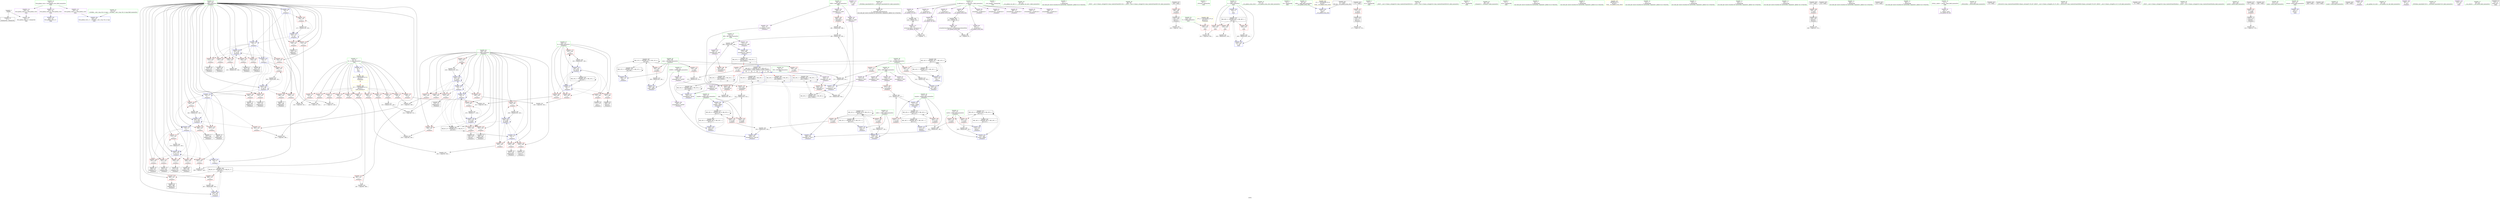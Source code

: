 digraph "SVFG" {
	label="SVFG";

	Node0x55b88878f130 [shape=record,color=grey,label="{NodeID: 0\nNullPtr}"];
	Node0x55b88878f130 -> Node0x55b8887b9710[style=solid];
	Node0x55b88878f130 -> Node0x55b8887bc3e0[style=solid];
	Node0x55b8887e0580 [shape=record,color=black,label="{NodeID: 360\nMR_6V_18 = PHI(MR_6V_19, MR_6V_17, )\npts\{103 \}\n}"];
	Node0x55b8887e0580 -> Node0x55b8887bf7c0[style=dashed];
	Node0x55b8887e0580 -> Node0x55b8887bf890[style=dashed];
	Node0x55b8887e0580 -> Node0x55b8887bf960[style=dashed];
	Node0x55b8887e0580 -> Node0x55b8887c61a0[style=dashed];
	Node0x55b8887bbb30 [shape=record,color=red,label="{NodeID: 194\n360\<--359\n\<--arrayidx112\n_Z5main2v\n}"];
	Node0x55b8887bbb30 -> Node0x55b8887ca760[style=solid];
	Node0x55b8887b85a0 [shape=record,color=purple,label="{NodeID: 111\n435\<--31\n\<--.str.4\nmain\n}"];
	Node0x55b8887a2510 [shape=record,color=green,label="{NodeID: 28\n47\<--53\n_ZNSt8ios_base4InitD1Ev\<--_ZNSt8ios_base4InitD1Ev_field_insensitive\n}"];
	Node0x55b8887a2510 -> Node0x55b8887b98e0[style=solid];
	Node0x55b8887ca8e0 [shape=record,color=grey,label="{NodeID: 305\n211 = Binary(209, 210, )\n}"];
	Node0x55b8887ca8e0 -> Node0x55b8887bcdd0[style=solid];
	Node0x55b8887bd2b0 [shape=record,color=blue,label="{NodeID: 222\n114\<--155\ncnt50\<--\n_Z5main2v\n}"];
	Node0x55b8887bd2b0 -> Node0x55b8887e4740[style=dashed];
	Node0x55b8887bed30 [shape=record,color=red,label="{NodeID: 139\n268\<--102\n\<--i\n_Z5main2v\n}"];
	Node0x55b8887bed30 -> Node0x55b8887ba540[style=solid];
	Node0x55b8887b98e0 [shape=record,color=black,label="{NodeID: 56\n46\<--47\n\<--_ZNSt8ios_base4InitD1Ev\nCan only get source location for instruction, argument, global var or function.}"];
	Node0x55b8887cd2e0 [shape=record,color=grey,label="{NodeID: 333\n250 = cmp(248, 249, )\n}"];
	Node0x55b8887c03f0 [shape=record,color=red,label="{NodeID: 167\n329\<--104\n\<--j\n_Z5main2v\n}"];
	Node0x55b8887c03f0 -> Node0x55b8887c96e0[style=solid];
	Node0x55b8887bafd0 [shape=record,color=purple,label="{NodeID: 84\n63\<--11\n\<--_Z1sB5cxx11\n__cxx_global_var_init.1\n}"];
	Node0x55b8887bafd0 -> Node0x55b888408680[style=solid];
	Node0x55b88879f6d0 [shape=record,color=green,label="{NodeID: 1\n7\<--1\n__dso_handle\<--dummyObj\nGlob }"];
	Node0x55b8887bbc00 [shape=record,color=red,label="{NodeID: 195\n367\<--366\n\<--arrayidx116\n_Z5main2v\n}"];
	Node0x55b8887bbc00 -> Node0x55b8887c99e0[style=solid];
	Node0x55b8887b8670 [shape=record,color=purple,label="{NodeID: 112\n452\<--33\nllvm.global_ctors_0\<--llvm.global_ctors\nGlob }"];
	Node0x55b8887b8670 -> Node0x55b8887bc1e0[style=solid];
	Node0x55b8887a2610 [shape=record,color=green,label="{NodeID: 29\n60\<--61\n__cxx_global_var_init.1\<--__cxx_global_var_init.1_field_insensitive\n}"];
	Node0x55b8887c2bb0 [shape=record,color=yellow,style=double,label="{NodeID: 389\n4V_1 = ENCHI(MR_4V_0)\npts\{10 \}\nFun[_Z5main2v]}"];
	Node0x55b8887c2bb0 -> Node0x55b8887bdb50[style=dashed];
	Node0x55b8887c2bb0 -> Node0x55b8887bdc20[style=dashed];
	Node0x55b8887c2bb0 -> Node0x55b8887bdcf0[style=dashed];
	Node0x55b8887c2bb0 -> Node0x55b8887bddc0[style=dashed];
	Node0x55b8887c2bb0 -> Node0x55b8887bde90[style=dashed];
	Node0x55b8887c2bb0 -> Node0x55b8887bdf60[style=dashed];
	Node0x55b8887c2bb0 -> Node0x55b8887be030[style=dashed];
	Node0x55b8887c2bb0 -> Node0x55b8887be100[style=dashed];
	Node0x55b8887c2bb0 -> Node0x55b8887be1d0[style=dashed];
	Node0x55b8887c2bb0 -> Node0x55b8887be2a0[style=dashed];
	Node0x55b8887c2bb0 -> Node0x55b8887be370[style=dashed];
	Node0x55b8887caa60 [shape=record,color=grey,label="{NodeID: 306\n235 = Binary(234, 138, )\n}"];
	Node0x55b8887caa60 -> Node0x55b8887bd040[style=solid];
	Node0x55b8887bd380 [shape=record,color=blue,label="{NodeID: 223\n104\<--9\nj\<--\n_Z5main2v\n}"];
	Node0x55b8887bd380 -> Node0x55b8887bfe40[style=dashed];
	Node0x55b8887bd380 -> Node0x55b8887bff10[style=dashed];
	Node0x55b8887bd380 -> Node0x55b8887bffe0[style=dashed];
	Node0x55b8887bd380 -> Node0x55b8887c00b0[style=dashed];
	Node0x55b8887bd380 -> Node0x55b8887bd380[style=dashed];
	Node0x55b8887bd380 -> Node0x55b8887bd5f0[style=dashed];
	Node0x55b8887bd380 -> Node0x55b8887e0f80[style=dashed];
	Node0x55b8887bee00 [shape=record,color=red,label="{NodeID: 140\n284\<--102\n\<--i\n_Z5main2v\n}"];
	Node0x55b8887bee00 -> Node0x55b8887ba610[style=solid];
	Node0x55b8887b99e0 [shape=record,color=black,label="{NodeID: 57\n130\<--129\nidxprom\<--\n_Z5main2v\n}"];
	Node0x55b8887cd460 [shape=record,color=grey,label="{NodeID: 334\n387 = cmp(385, 386, )\n}"];
	Node0x55b8887c04c0 [shape=record,color=red,label="{NodeID: 168\n159\<--106\n\<--k\n_Z5main2v\n}"];
	Node0x55b8887c04c0 -> Node0x55b8887cbf60[style=solid];
	Node0x55b8887bb0a0 [shape=record,color=purple,label="{NodeID: 85\n70\<--11\n\<--_Z1sB5cxx11\n__cxx_global_var_init.1\n}"];
	Node0x55b8887a12b0 [shape=record,color=green,label="{NodeID: 2\n9\<--1\n\<--dummyObj\nCan only get source location for instruction, argument, global var or function.}"];
	Node0x55b8887e0f80 [shape=record,color=black,label="{NodeID: 362\nMR_8V_10 = PHI(MR_8V_12, MR_8V_6, )\npts\{105 \}\n}"];
	Node0x55b8887e0f80 -> Node0x55b8887c5980[style=dashed];
	Node0x55b8887bbcd0 [shape=record,color=red,label="{NodeID: 196\n392\<--391\n\<--arrayidx129\n_Z5main2v\n}"];
	Node0x55b8887b8740 [shape=record,color=purple,label="{NodeID: 113\n453\<--33\nllvm.global_ctors_1\<--llvm.global_ctors\nGlob }"];
	Node0x55b8887b8740 -> Node0x55b8887bc2e0[style=solid];
	Node0x55b8887b7210 [shape=record,color=green,label="{NodeID: 30\n68\<--69\n_ZNSt7__cxx1112basic_stringIcSt11char_traitsIcESaIcEEC1Ev\<--_ZNSt7__cxx1112basic_stringIcSt11char_traitsIcESaIcEEC1Ev_field_insensitive\n}"];
	Node0x55b8887cabe0 [shape=record,color=grey,label="{NodeID: 307\n278 = Binary(277, 138, )\n}"];
	Node0x55b8887cabe0 -> Node0x55b8887bd5f0[style=solid];
	Node0x55b8887bd450 [shape=record,color=blue,label="{NodeID: 224\n114\<--263\ncnt50\<--add61\n_Z5main2v\n}"];
	Node0x55b8887bd450 -> Node0x55b8887e4740[style=dashed];
	Node0x55b8887beed0 [shape=record,color=red,label="{NodeID: 141\n289\<--102\n\<--i\n_Z5main2v\n}"];
	Node0x55b8887beed0 -> Node0x55b8887c9ce0[style=solid];
	Node0x55b8887b9ab0 [shape=record,color=black,label="{NodeID: 58\n168\<--167\nidxprom12\<--\n_Z5main2v\n}"];
	Node0x55b8887cd5e0 [shape=record,color=grey,label="{NodeID: 335\n192 = cmp(191, 193, )\n}"];
	Node0x55b8887c0590 [shape=record,color=red,label="{NodeID: 169\n163\<--106\n\<--k\n_Z5main2v\n}"];
	Node0x55b8887c0590 -> Node0x55b8887cc260[style=solid];
	Node0x55b8887bb170 [shape=record,color=purple,label="{NodeID: 86\n71\<--11\n\<--_Z1sB5cxx11\n__cxx_global_var_init.1\n}"];
	Node0x55b8887bb170 -> Node0x55b8887ccce0[style=solid];
	Node0x55b8887a1340 [shape=record,color=green,label="{NodeID: 3\n24\<--1\n_ZSt3cin\<--dummyObj\nGlob }"];
	Node0x55b8887e1480 [shape=record,color=black,label="{NodeID: 363\nMR_20V_2 = PHI(MR_20V_4, MR_20V_1, )\npts\{117 \}\n}"];
	Node0x55b8887e1480 -> Node0x55b8887c5860[style=dashed];
	Node0x55b8887bbda0 [shape=record,color=red,label="{NodeID: 197\n430\<--418\n\<--T\nmain\n}"];
	Node0x55b8887bbda0 -> Node0x55b8887ccfe0[style=solid];
	Node0x55b8887b8840 [shape=record,color=purple,label="{NodeID: 114\n454\<--33\nllvm.global_ctors_2\<--llvm.global_ctors\nGlob }"];
	Node0x55b8887b8840 -> Node0x55b8887bc3e0[style=solid];
	Node0x55b8887b72a0 [shape=record,color=green,label="{NodeID: 31\n75\<--76\n__cxx_global_array_dtor\<--__cxx_global_array_dtor_field_insensitive\n}"];
	Node0x55b8887cad60 [shape=record,color=grey,label="{NodeID: 308\n355 = Binary(356, 354, )\n}"];
	Node0x55b8887cad60 -> Node0x55b8887ca460[style=solid];
	Node0x55b8887bd520 [shape=record,color=blue,label="{NodeID: 225\n112\<--273\nsum49\<--add66\n_Z5main2v\n}"];
	Node0x55b8887bd520 -> Node0x55b8887e4240[style=dashed];
	Node0x55b8887befa0 [shape=record,color=red,label="{NodeID: 142\n295\<--102\n\<--i\n_Z5main2v\n}"];
	Node0x55b8887befa0 -> Node0x55b8887cc560[style=solid];
	Node0x55b8887b9b80 [shape=record,color=black,label="{NodeID: 59\n171\<--170\nconv\<--\n_Z5main2v\n}"];
	Node0x55b8887cd760 [shape=record,color=grey,label="{NodeID: 336\n145 = cmp(143, 144, )\n}"];
	Node0x55b8887c0660 [shape=record,color=red,label="{NodeID: 170\n170\<--106\n\<--k\n_Z5main2v\n}"];
	Node0x55b8887c0660 -> Node0x55b8887b9b80[style=solid];
	Node0x55b8887bb240 [shape=record,color=purple,label="{NodeID: 87\n85\<--11\n\<--_Z1sB5cxx11\n__cxx_global_array_dtor\n}"];
	Node0x55b8887a0630 [shape=record,color=green,label="{NodeID: 4\n25\<--1\n.str\<--dummyObj\nGlob }"];
	Node0x55b8887e1980 [shape=record,color=black,label="{NodeID: 364\nMR_22V_2 = PHI(MR_22V_4, MR_22V_1, )\npts\{119 \}\n}"];
	Node0x55b8887e1980 -> Node0x55b8887c58f0[style=dashed];
	Node0x55b8887bbe70 [shape=record,color=red,label="{NodeID: 198\n429\<--420\n\<--t\nmain\n}"];
	Node0x55b8887bbe70 -> Node0x55b8887ccfe0[style=solid];
	Node0x55b8887bd9b0 [shape=record,color=purple,label="{NodeID: 115\n66\<--65\narrayctor.next\<--arrayctor.cur\n__cxx_global_var_init.1\n}"];
	Node0x55b8887bd9b0 -> Node0x55b888408680[style=solid];
	Node0x55b8887bd9b0 -> Node0x55b8887ccce0[style=solid];
	Node0x55b8887b7360 [shape=record,color=green,label="{NodeID: 32\n82\<--83\n.addr\<--.addr_field_insensitive\n__cxx_global_array_dtor\n}"];
	Node0x55b8887b7360 -> Node0x55b8887bc4e0[style=solid];
	Node0x55b8887caee0 [shape=record,color=grey,label="{NodeID: 309\n283 = Binary(281, 282, )\n}"];
	Node0x55b8887caee0 -> Node0x55b8887bd6c0[style=solid];
	Node0x55b8887bd5f0 [shape=record,color=blue,label="{NodeID: 226\n104\<--278\nj\<--inc69\n_Z5main2v\n}"];
	Node0x55b8887bd5f0 -> Node0x55b8887bfe40[style=dashed];
	Node0x55b8887bd5f0 -> Node0x55b8887bff10[style=dashed];
	Node0x55b8887bd5f0 -> Node0x55b8887bffe0[style=dashed];
	Node0x55b8887bd5f0 -> Node0x55b8887c00b0[style=dashed];
	Node0x55b8887bd5f0 -> Node0x55b8887bd380[style=dashed];
	Node0x55b8887bd5f0 -> Node0x55b8887bd5f0[style=dashed];
	Node0x55b8887bd5f0 -> Node0x55b8887e0f80[style=dashed];
	Node0x55b8887bf070 [shape=record,color=red,label="{NodeID: 143\n307\<--102\n\<--i\n_Z5main2v\n}"];
	Node0x55b8887bf070 -> Node0x55b8887ba6e0[style=solid];
	Node0x55b8887b9c50 [shape=record,color=black,label="{NodeID: 60\n176\<--175\nconv15\<--\n_Z5main2v\n}"];
	Node0x55b8887b9c50 -> Node0x55b8887cbc60[style=solid];
	Node0x55b8887c0730 [shape=record,color=red,label="{NodeID: 171\n187\<--106\n\<--k\n_Z5main2v\n}"];
	Node0x55b8887c0730 -> Node0x55b8887b9df0[style=solid];
	Node0x55b8887bb310 [shape=record,color=purple,label="{NodeID: 88\n86\<--11\n\<--_Z1sB5cxx11\n__cxx_global_array_dtor\n}"];
	Node0x55b8887bb310 -> Node0x55b8887c8cc0[style=solid];
	Node0x55b8887a06c0 [shape=record,color=green,label="{NodeID: 5\n27\<--1\n.str.2\<--dummyObj\nGlob }"];
	Node0x55b8887e1e80 [shape=record,color=black,label="{NodeID: 365\nMR_30V_2 = PHI(MR_30V_3, MR_30V_1, )\npts\{210000 \}\n|{|<s2>16}}"];
	Node0x55b8887e1e80 -> Node0x55b8887bbc00[style=dashed];
	Node0x55b8887e1e80 -> Node0x55b8887c5cc0[style=dashed];
	Node0x55b8887e1e80:s2 -> Node0x55b8887e3280[style=dashed,color=blue];
	Node0x55b8887bbf40 [shape=record,color=red,label="{NodeID: 199\n433\<--420\n\<--t\nmain\n}"];
	Node0x55b8887bbf40 -> Node0x55b8887ca2e0[style=solid];
	Node0x55b8887bda80 [shape=record,color=purple,label="{NodeID: 116\n89\<--88\narraydestroy.element\<--arraydestroy.elementPast\n__cxx_global_array_dtor\n}"];
	Node0x55b8887bda80 -> Node0x55b8887c8cc0[style=solid];
	Node0x55b8887bda80 -> Node0x55b8887cce60[style=solid];
	Node0x55b8887b7430 [shape=record,color=green,label="{NodeID: 33\n91\<--92\n_ZNSt7__cxx1112basic_stringIcSt11char_traitsIcESaIcEED1Ev\<--_ZNSt7__cxx1112basic_stringIcSt11char_traitsIcESaIcEED1Ev_field_insensitive\n}"];
	Node0x55b8887cb060 [shape=record,color=grey,label="{NodeID: 310\n325 = Binary(324, 323, )\n}"];
	Node0x55b8887cb060 -> Node0x55b8887c5b20[style=solid];
	Node0x55b8887bd6c0 [shape=record,color=blue,label="{NodeID: 227\n286\<--283\narrayidx73\<--div71\n_Z5main2v\n}"];
	Node0x55b8887bd6c0 -> Node0x55b8887e7940[style=dashed];
	Node0x55b8887bf140 [shape=record,color=red,label="{NodeID: 144\n336\<--102\n\<--i\n_Z5main2v\n}"];
	Node0x55b8887bf140 -> Node0x55b8887baa20[style=solid];
	Node0x55b8887b9d20 [shape=record,color=black,label="{NodeID: 61\n185\<--184\nidxprom18\<--\n_Z5main2v\n}"];
	Node0x55b8887c0800 [shape=record,color=red,label="{NodeID: 172\n201\<--106\n\<--k\n_Z5main2v\n}"];
	Node0x55b8887c0800 -> Node0x55b8887ca160[style=solid];
	Node0x55b8887bb3e0 [shape=record,color=purple,label="{NodeID: 89\n93\<--11\n\<--_Z1sB5cxx11\n__cxx_global_array_dtor\n}"];
	Node0x55b8887bb3e0 -> Node0x55b8887cce60[style=solid];
	Node0x55b8887a0750 [shape=record,color=green,label="{NodeID: 6\n29\<--1\n.str.3\<--dummyObj\nGlob }"];
	Node0x55b8887bc010 [shape=record,color=red,label="{NodeID: 200\n439\<--420\n\<--t\nmain\n}"];
	Node0x55b8887bc010 -> Node0x55b8887ca5e0[style=solid];
	Node0x55b8887bdb50 [shape=record,color=red,label="{NodeID: 117\n126\<--8\n\<--N\n_Z5main2v\n}"];
	Node0x55b8887bdb50 -> Node0x55b8887cd160[style=solid];
	Node0x55b8887b7530 [shape=record,color=green,label="{NodeID: 34\n99\<--100\n_Z5main2v\<--_Z5main2v_field_insensitive\n}"];
	Node0x55b8887cb1e0 [shape=record,color=grey,label="{NodeID: 311\n222 = Binary(220, 221, )\n}"];
	Node0x55b8887cb1e0 -> Node0x55b8887bcea0[style=solid];
	Node0x55b8887bd790 [shape=record,color=blue,label="{NodeID: 228\n102\<--290\ni\<--inc75\n_Z5main2v\n}"];
	Node0x55b8887bd790 -> Node0x55b8887beb90[style=dashed];
	Node0x55b8887bd790 -> Node0x55b8887bec60[style=dashed];
	Node0x55b8887bd790 -> Node0x55b8887bed30[style=dashed];
	Node0x55b8887bd790 -> Node0x55b8887bee00[style=dashed];
	Node0x55b8887bd790 -> Node0x55b8887beed0[style=dashed];
	Node0x55b8887bd790 -> Node0x55b8887bd790[style=dashed];
	Node0x55b8887bd790 -> Node0x55b8887bd860[style=dashed];
	Node0x55b8887bf210 [shape=record,color=red,label="{NodeID: 145\n341\<--102\n\<--i\n_Z5main2v\n}"];
	Node0x55b8887bf210 -> Node0x55b8887c9e60[style=solid];
	Node0x55b8887b9df0 [shape=record,color=black,label="{NodeID: 62\n188\<--187\nconv20\<--\n_Z5main2v\n}"];
	Node0x55b8887c08d0 [shape=record,color=red,label="{NodeID: 173\n195\<--108\n\<--sum\n_Z5main2v\n}"];
	Node0x55b8887c08d0 -> Node0x55b8887cb7e0[style=solid];
	Node0x55b8887bb4b0 [shape=record,color=purple,label="{NodeID: 90\n131\<--11\narrayidx\<--_Z1sB5cxx11\n_Z5main2v\n}"];
	Node0x55b88879f760 [shape=record,color=green,label="{NodeID: 7\n31\<--1\n.str.4\<--dummyObj\nGlob }"];
	Node0x55b8887e2880 [shape=record,color=black,label="{NodeID: 367\nMR_12V_5 = PHI(MR_12V_8, MR_12V_4, )\npts\{109 \}\n}"];
	Node0x55b8887e2880 -> Node0x55b8887c08d0[style=dashed];
	Node0x55b8887e2880 -> Node0x55b8887c09a0[style=dashed];
	Node0x55b8887e2880 -> Node0x55b8887c0a70[style=dashed];
	Node0x55b8887e2880 -> Node0x55b8887bc8f0[style=dashed];
	Node0x55b8887e2880 -> Node0x55b8887bcc30[style=dashed];
	Node0x55b8887e2880 -> Node0x55b8887df180[style=dashed];
	Node0x55b8887e2880 -> Node0x55b8887e2880[style=dashed];
	Node0x55b8887bc0e0 [shape=record,color=blue,label="{NodeID: 201\n8\<--9\nN\<--\nGlob }"];
	Node0x55b8887bc0e0 -> Node0x55b8887c1c50[style=dashed];
	Node0x55b8887bdc20 [shape=record,color=red,label="{NodeID: 118\n144\<--8\n\<--N\n_Z5main2v\n}"];
	Node0x55b8887bdc20 -> Node0x55b8887cd760[style=solid];
	Node0x55b8887b7630 [shape=record,color=green,label="{NodeID: 35\n102\<--103\ni\<--i_field_insensitive\n_Z5main2v\n}"];
	Node0x55b8887b7630 -> Node0x55b8887be440[style=solid];
	Node0x55b8887b7630 -> Node0x55b8887be510[style=solid];
	Node0x55b8887b7630 -> Node0x55b8887be5e0[style=solid];
	Node0x55b8887b7630 -> Node0x55b8887be6b0[style=solid];
	Node0x55b8887b7630 -> Node0x55b8887be780[style=solid];
	Node0x55b8887b7630 -> Node0x55b8887be850[style=solid];
	Node0x55b8887b7630 -> Node0x55b8887be920[style=solid];
	Node0x55b8887b7630 -> Node0x55b8887be9f0[style=solid];
	Node0x55b8887b7630 -> Node0x55b8887beac0[style=solid];
	Node0x55b8887b7630 -> Node0x55b8887beb90[style=solid];
	Node0x55b8887b7630 -> Node0x55b8887bec60[style=solid];
	Node0x55b8887b7630 -> Node0x55b8887bed30[style=solid];
	Node0x55b8887b7630 -> Node0x55b8887bee00[style=solid];
	Node0x55b8887b7630 -> Node0x55b8887beed0[style=solid];
	Node0x55b8887b7630 -> Node0x55b8887befa0[style=solid];
	Node0x55b8887b7630 -> Node0x55b8887bf070[style=solid];
	Node0x55b8887b7630 -> Node0x55b8887bf140[style=solid];
	Node0x55b8887b7630 -> Node0x55b8887bf210[style=solid];
	Node0x55b8887b7630 -> Node0x55b8887bf2e0[style=solid];
	Node0x55b8887b7630 -> Node0x55b8887bf3b0[style=solid];
	Node0x55b8887b7630 -> Node0x55b8887bf480[style=solid];
	Node0x55b8887b7630 -> Node0x55b8887bf550[style=solid];
	Node0x55b8887b7630 -> Node0x55b8887bf620[style=solid];
	Node0x55b8887b7630 -> Node0x55b8887bf6f0[style=solid];
	Node0x55b8887b7630 -> Node0x55b8887bf7c0[style=solid];
	Node0x55b8887b7630 -> Node0x55b8887bf890[style=solid];
	Node0x55b8887b7630 -> Node0x55b8887bf960[style=solid];
	Node0x55b8887b7630 -> Node0x55b8887bc5b0[style=solid];
	Node0x55b8887b7630 -> Node0x55b8887bc680[style=solid];
	Node0x55b8887b7630 -> Node0x55b8887bc750[style=solid];
	Node0x55b8887b7630 -> Node0x55b8887bd040[style=solid];
	Node0x55b8887b7630 -> Node0x55b8887bd110[style=solid];
	Node0x55b8887b7630 -> Node0x55b8887bd790[style=solid];
	Node0x55b8887b7630 -> Node0x55b8887bd860[style=solid];
	Node0x55b8887b7630 -> Node0x55b8887c5d90[style=solid];
	Node0x55b8887b7630 -> Node0x55b8887c5e60[style=solid];
	Node0x55b8887b7630 -> Node0x55b8887c6000[style=solid];
	Node0x55b8887b7630 -> Node0x55b8887c60d0[style=solid];
	Node0x55b8887b7630 -> Node0x55b8887c61a0[style=solid];
	Node0x55b8887cb360 [shape=record,color=grey,label="{NodeID: 312\n318 = Binary(317, 182, )\n}"];
	Node0x55b8887cb360 -> Node0x55b8887c5a50[style=solid];
	Node0x55b8887bd860 [shape=record,color=blue,label="{NodeID: 229\n102\<--9\ni\<--\n_Z5main2v\n}"];
	Node0x55b8887bd860 -> Node0x55b8887befa0[style=dashed];
	Node0x55b8887bd860 -> Node0x55b8887bf070[style=dashed];
	Node0x55b8887bd860 -> Node0x55b8887bf140[style=dashed];
	Node0x55b8887bd860 -> Node0x55b8887bf210[style=dashed];
	Node0x55b8887bd860 -> Node0x55b8887c5d90[style=dashed];
	Node0x55b8887bd860 -> Node0x55b8887c5e60[style=dashed];
	Node0x55b8887bf2e0 [shape=record,color=red,label="{NodeID: 146\n347\<--102\n\<--i\n_Z5main2v\n}"];
	Node0x55b8887bf2e0 -> Node0x55b8887cc9e0[style=solid];
	Node0x55b8887b9ec0 [shape=record,color=black,label="{NodeID: 63\n191\<--190\nconv22\<--\n_Z5main2v\n}"];
	Node0x55b8887b9ec0 -> Node0x55b8887cd5e0[style=solid];
	Node0x55b8887c09a0 [shape=record,color=red,label="{NodeID: 174\n209\<--108\n\<--sum\n_Z5main2v\n}"];
	Node0x55b8887c09a0 -> Node0x55b8887ca8e0[style=solid];
	Node0x55b8887bb580 [shape=record,color=purple,label="{NodeID: 91\n169\<--11\narrayidx13\<--_Z1sB5cxx11\n_Z5main2v\n}"];
	Node0x55b88879f7f0 [shape=record,color=green,label="{NodeID: 8\n34\<--1\n\<--dummyObj\nCan only get source location for instruction, argument, global var or function.}"];
	Node0x55b8887e2d80 [shape=record,color=black,label="{NodeID: 368\nMR_14V_5 = PHI(MR_14V_7, MR_14V_4, )\npts\{111 \}\n}"];
	Node0x55b8887e2d80 -> Node0x55b8887c0b40[style=dashed];
	Node0x55b8887e2d80 -> Node0x55b8887c0c10[style=dashed];
	Node0x55b8887e2d80 -> Node0x55b8887c0ce0[style=dashed];
	Node0x55b8887e2d80 -> Node0x55b8887bc9c0[style=dashed];
	Node0x55b8887e2d80 -> Node0x55b8887bcb60[style=dashed];
	Node0x55b8887e2d80 -> Node0x55b8887df680[style=dashed];
	Node0x55b8887e2d80 -> Node0x55b8887e2d80[style=dashed];
	Node0x55b8887bc1e0 [shape=record,color=blue,label="{NodeID: 202\n452\<--34\nllvm.global_ctors_0\<--\nGlob }"];
	Node0x55b8887bdcf0 [shape=record,color=red,label="{NodeID: 119\n150\<--8\n\<--N\n_Z5main2v\n}"];
	Node0x55b8887bdcf0 -> Node0x55b8887cbae0[style=solid];
	Node0x55b8887b7700 [shape=record,color=green,label="{NodeID: 36\n104\<--105\nj\<--j_field_insensitive\n_Z5main2v\n}"];
	Node0x55b8887b7700 -> Node0x55b8887bfa30[style=solid];
	Node0x55b8887b7700 -> Node0x55b8887bfb00[style=solid];
	Node0x55b8887b7700 -> Node0x55b8887bfbd0[style=solid];
	Node0x55b8887b7700 -> Node0x55b8887bfca0[style=solid];
	Node0x55b8887b7700 -> Node0x55b8887bfd70[style=solid];
	Node0x55b8887b7700 -> Node0x55b8887bfe40[style=solid];
	Node0x55b8887b7700 -> Node0x55b8887bff10[style=solid];
	Node0x55b8887b7700 -> Node0x55b8887bffe0[style=solid];
	Node0x55b8887b7700 -> Node0x55b8887c00b0[style=solid];
	Node0x55b8887b7700 -> Node0x55b8887c0180[style=solid];
	Node0x55b8887b7700 -> Node0x55b8887c0250[style=solid];
	Node0x55b8887b7700 -> Node0x55b8887c0320[style=solid];
	Node0x55b8887b7700 -> Node0x55b8887c03f0[style=solid];
	Node0x55b8887b7700 -> Node0x55b8887bc820[style=solid];
	Node0x55b8887b7700 -> Node0x55b8887bcf70[style=solid];
	Node0x55b8887b7700 -> Node0x55b8887bd380[style=solid];
	Node0x55b8887b7700 -> Node0x55b8887bd5f0[style=solid];
	Node0x55b8887b7700 -> Node0x55b8887c5980[style=solid];
	Node0x55b8887b7700 -> Node0x55b8887c5bf0[style=solid];
	Node0x55b8887cb4e0 [shape=record,color=grey,label="{NodeID: 313\n181 = Binary(180, 182, )\n}"];
	Node0x55b8887cb4e0 -> Node0x55b8887bcb60[style=solid];
	Node0x55b8887c5860 [shape=record,color=blue,label="{NodeID: 230\n116\<--155\nsum80\<--\n_Z5main2v\n}"];
	Node0x55b8887c5860 -> Node0x55b8887e5b40[style=dashed];
	Node0x55b8887bf3b0 [shape=record,color=red,label="{NodeID: 147\n351\<--102\n\<--i\n_Z5main2v\n}"];
	Node0x55b8887bf3b0 -> Node0x55b8887baaf0[style=solid];
	Node0x55b8887b9f90 [shape=record,color=black,label="{NodeID: 64\n213\<--212\nidxprom32\<--\n_Z5main2v\n}"];
	Node0x55b8887c0a70 [shape=record,color=red,label="{NodeID: 175\n220\<--108\n\<--sum\n_Z5main2v\n}"];
	Node0x55b8887c0a70 -> Node0x55b8887cb1e0[style=solid];
	Node0x55b8887bb650 [shape=record,color=purple,label="{NodeID: 92\n186\<--11\narrayidx19\<--_Z1sB5cxx11\n_Z5main2v\n}"];
	Node0x55b88879f880 [shape=record,color=green,label="{NodeID: 9\n138\<--1\n\<--dummyObj\nCan only get source location for instruction, argument, global var or function.}"];
	Node0x55b8887e3280 [shape=record,color=black,label="{NodeID: 369\nMR_41V_2 = PHI(MR_41V_3, MR_41V_1, )\npts\{150000 170000 190000 210000 230000 \}\n|{<s0>16|<s1>16|<s2>16|<s3>16|<s4>16}}"];
	Node0x55b8887e3280:s0 -> Node0x55b8887ddd80[style=dashed,color=red];
	Node0x55b8887e3280:s1 -> Node0x55b8887dfb80[style=dashed,color=red];
	Node0x55b8887e3280:s2 -> Node0x55b8887e0080[style=dashed,color=red];
	Node0x55b8887e3280:s3 -> Node0x55b8887e1e80[style=dashed,color=red];
	Node0x55b8887e3280:s4 -> Node0x55b8887e7940[style=dashed,color=red];
	Node0x55b8887bc2e0 [shape=record,color=blue,label="{NodeID: 203\n453\<--35\nllvm.global_ctors_1\<--_GLOBAL__sub_I_rng..58_0_0.cpp\nGlob }"];
	Node0x55b8887bddc0 [shape=record,color=red,label="{NodeID: 120\n160\<--8\n\<--N\n_Z5main2v\n}"];
	Node0x55b8887bddc0 -> Node0x55b8887cbf60[style=solid];
	Node0x55b8887b77d0 [shape=record,color=green,label="{NodeID: 37\n106\<--107\nk\<--k_field_insensitive\n_Z5main2v\n}"];
	Node0x55b8887b77d0 -> Node0x55b8887c04c0[style=solid];
	Node0x55b8887b77d0 -> Node0x55b8887c0590[style=solid];
	Node0x55b8887b77d0 -> Node0x55b8887c0660[style=solid];
	Node0x55b8887b77d0 -> Node0x55b8887c0730[style=solid];
	Node0x55b8887b77d0 -> Node0x55b8887c0800[style=solid];
	Node0x55b8887b77d0 -> Node0x55b8887bca90[style=solid];
	Node0x55b8887b77d0 -> Node0x55b8887bcd00[style=solid];
	Node0x55b8887cb660 [shape=record,color=grey,label="{NodeID: 314\n137 = Binary(136, 138, )\n}"];
	Node0x55b8887cb660 -> Node0x55b8887bc680[style=solid];
	Node0x55b8887c58f0 [shape=record,color=blue,label="{NodeID: 231\n118\<--155\ncnt81\<--\n_Z5main2v\n}"];
	Node0x55b8887c58f0 -> Node0x55b8887e6040[style=dashed];
	Node0x55b8887bf480 [shape=record,color=red,label="{NodeID: 148\n357\<--102\n\<--i\n_Z5main2v\n}"];
	Node0x55b8887bf480 -> Node0x55b8887babc0[style=solid];
	Node0x55b8887ba060 [shape=record,color=black,label="{NodeID: 65\n216\<--215\nidxprom34\<--\n_Z5main2v\n}"];
	Node0x55b8887ee0d0 [shape=record,color=yellow,style=double,label="{NodeID: 425\nRETMU(2V_2)\npts\{83 \}\nFun[__cxx_global_array_dtor]}"];
	Node0x55b8887c0b40 [shape=record,color=red,label="{NodeID: 176\n180\<--110\n\<--cnt\n_Z5main2v\n}"];
	Node0x55b8887c0b40 -> Node0x55b8887cb4e0[style=solid];
	Node0x55b8887bb720 [shape=record,color=purple,label="{NodeID: 93\n254\<--11\narrayidx55\<--_Z1sB5cxx11\n_Z5main2v\n}"];
	Node0x55b8887a1460 [shape=record,color=green,label="{NodeID: 10\n155\<--1\n\<--dummyObj\nCan only get source location for instruction, argument, global var or function.}"];
	Node0x55b8887e3840 [shape=record,color=black,label="{NodeID: 370\nMR_39V_3 = PHI(MR_39V_4, MR_39V_2, )\npts\{421 \}\n}"];
	Node0x55b8887e3840 -> Node0x55b8887bbe70[style=dashed];
	Node0x55b8887e3840 -> Node0x55b8887bbf40[style=dashed];
	Node0x55b8887e3840 -> Node0x55b8887bc010[style=dashed];
	Node0x55b8887e3840 -> Node0x55b8887c6410[style=dashed];
	Node0x55b8887bc3e0 [shape=record,color=blue, style = dotted,label="{NodeID: 204\n454\<--3\nllvm.global_ctors_2\<--dummyVal\nGlob }"];
	Node0x55b8887bde90 [shape=record,color=red,label="{NodeID: 121\n206\<--8\n\<--N\n_Z5main2v\n}"];
	Node0x55b8887bde90 -> Node0x55b8887cc6e0[style=solid];
	Node0x55b8887b78a0 [shape=record,color=green,label="{NodeID: 38\n108\<--109\nsum\<--sum_field_insensitive\n_Z5main2v\n}"];
	Node0x55b8887b78a0 -> Node0x55b8887c08d0[style=solid];
	Node0x55b8887b78a0 -> Node0x55b8887c09a0[style=solid];
	Node0x55b8887b78a0 -> Node0x55b8887c0a70[style=solid];
	Node0x55b8887b78a0 -> Node0x55b8887bc8f0[style=solid];
	Node0x55b8887b78a0 -> Node0x55b8887bcc30[style=solid];
	Node0x55b8887cb7e0 [shape=record,color=grey,label="{NodeID: 315\n196 = Binary(195, 182, )\n}"];
	Node0x55b8887cb7e0 -> Node0x55b8887bcc30[style=solid];
	Node0x55b8887c5980 [shape=record,color=blue,label="{NodeID: 232\n104\<--9\nj\<--\n_Z5main2v\n}"];
	Node0x55b8887c5980 -> Node0x55b8887c0180[style=dashed];
	Node0x55b8887c5980 -> Node0x55b8887c0250[style=dashed];
	Node0x55b8887c5980 -> Node0x55b8887c0320[style=dashed];
	Node0x55b8887c5980 -> Node0x55b8887c03f0[style=dashed];
	Node0x55b8887c5980 -> Node0x55b8887c5bf0[style=dashed];
	Node0x55b8887c5980 -> Node0x55b8887e0f80[style=dashed];
	Node0x55b8887bf550 [shape=record,color=red,label="{NodeID: 149\n364\<--102\n\<--i\n_Z5main2v\n}"];
	Node0x55b8887bf550 -> Node0x55b8887bac90[style=solid];
	Node0x55b8887ba130 [shape=record,color=black,label="{NodeID: 66\n224\<--223\nidxprom37\<--\n_Z5main2v\n}"];
	Node0x55b8887c0c10 [shape=record,color=red,label="{NodeID: 177\n210\<--110\n\<--cnt\n_Z5main2v\n}"];
	Node0x55b8887c0c10 -> Node0x55b8887ca8e0[style=solid];
	Node0x55b8887bb7f0 [shape=record,color=purple,label="{NodeID: 94\n309\<--11\narrayidx86\<--_Z1sB5cxx11\n_Z5main2v\n}"];
	Node0x55b8887a1530 [shape=record,color=green,label="{NodeID: 11\n178\<--1\n\<--dummyObj\nCan only get source location for instruction, argument, global var or function.}"];
	Node0x55b888408680 [shape=record,color=black,label="{NodeID: 288\n65 = PHI(63, 66, )\n}"];
	Node0x55b888408680 -> Node0x55b8887bd9b0[style=solid];
	Node0x55b8887bc4e0 [shape=record,color=blue,label="{NodeID: 205\n82\<--81\n.addr\<--\n__cxx_global_array_dtor\n}"];
	Node0x55b8887bdf60 [shape=record,color=red,label="{NodeID: 122\n241\<--8\n\<--N\n_Z5main2v\n}"];
	Node0x55b8887bdf60 -> Node0x55b8887cc860[style=solid];
	Node0x55b8887b7970 [shape=record,color=green,label="{NodeID: 39\n110\<--111\ncnt\<--cnt_field_insensitive\n_Z5main2v\n}"];
	Node0x55b8887b7970 -> Node0x55b8887c0b40[style=solid];
	Node0x55b8887b7970 -> Node0x55b8887c0c10[style=solid];
	Node0x55b8887b7970 -> Node0x55b8887c0ce0[style=solid];
	Node0x55b8887b7970 -> Node0x55b8887bc9c0[style=solid];
	Node0x55b8887b7970 -> Node0x55b8887bcb60[style=solid];
	Node0x55b8887cb960 [shape=record,color=grey,label="{NodeID: 316\n230 = Binary(229, 138, )\n}"];
	Node0x55b8887cb960 -> Node0x55b8887bcf70[style=solid];
	Node0x55b8887c5a50 [shape=record,color=blue,label="{NodeID: 233\n118\<--318\ncnt81\<--add92\n_Z5main2v\n}"];
	Node0x55b8887c5a50 -> Node0x55b8887e6040[style=dashed];
	Node0x55b8887bf620 [shape=record,color=red,label="{NodeID: 150\n370\<--102\n\<--i\n_Z5main2v\n}"];
	Node0x55b8887bf620 -> Node0x55b8887bad60[style=solid];
	Node0x55b8887ba200 [shape=record,color=black,label="{NodeID: 67\n253\<--252\nidxprom54\<--\n_Z5main2v\n}"];
	Node0x55b8887c0ce0 [shape=record,color=red,label="{NodeID: 178\n221\<--110\n\<--cnt\n_Z5main2v\n}"];
	Node0x55b8887c0ce0 -> Node0x55b8887cb1e0[style=solid];
	Node0x55b8887bb8c0 [shape=record,color=purple,label="{NodeID: 95\n225\<--14\narrayidx38\<--WP\n_Z5main2v\n}"];
	Node0x55b8887bb8c0 -> Node0x55b8887bcea0[style=solid];
	Node0x55b8887a1600 [shape=record,color=green,label="{NodeID: 12\n182\<--1\n\<--dummyObj\nCan only get source location for instruction, argument, global var or function.}"];
	Node0x55b8887e4240 [shape=record,color=black,label="{NodeID: 372\nMR_16V_4 = PHI(MR_16V_6, MR_16V_3, )\npts\{113 \}\n}"];
	Node0x55b8887e4240 -> Node0x55b8887c0db0[style=dashed];
	Node0x55b8887e4240 -> Node0x55b8887c0e80[style=dashed];
	Node0x55b8887e4240 -> Node0x55b8887bd520[style=dashed];
	Node0x55b8887e4240 -> Node0x55b8887e4240[style=dashed];
	Node0x55b8887e4240 -> Node0x55b8887e6f40[style=dashed];
	Node0x55b8887c8cc0 [shape=record,color=black,label="{NodeID: 289\n88 = PHI(86, 89, )\n}"];
	Node0x55b8887c8cc0 -> Node0x55b8887bda80[style=solid];
	Node0x55b8887bc5b0 [shape=record,color=blue,label="{NodeID: 206\n102\<--9\ni\<--\n_Z5main2v\n}"];
	Node0x55b8887bc5b0 -> Node0x55b8887be440[style=dashed];
	Node0x55b8887bc5b0 -> Node0x55b8887be510[style=dashed];
	Node0x55b8887bc5b0 -> Node0x55b8887be5e0[style=dashed];
	Node0x55b8887bc5b0 -> Node0x55b8887bc680[style=dashed];
	Node0x55b8887bc5b0 -> Node0x55b8887bc750[style=dashed];
	Node0x55b8887be030 [shape=record,color=red,label="{NodeID: 123\n249\<--8\n\<--N\n_Z5main2v\n}"];
	Node0x55b8887be030 -> Node0x55b8887cd2e0[style=solid];
	Node0x55b8887b7a40 [shape=record,color=green,label="{NodeID: 40\n112\<--113\nsum49\<--sum49_field_insensitive\n_Z5main2v\n}"];
	Node0x55b8887b7a40 -> Node0x55b8887c0db0[style=solid];
	Node0x55b8887b7a40 -> Node0x55b8887c0e80[style=solid];
	Node0x55b8887b7a40 -> Node0x55b8887bd1e0[style=solid];
	Node0x55b8887b7a40 -> Node0x55b8887bd520[style=solid];
	Node0x55b8887cbae0 [shape=record,color=grey,label="{NodeID: 317\n151 = Binary(150, 138, )\n}"];
	Node0x55b8887cbae0 -> Node0x55b8887cc0e0[style=solid];
	Node0x55b8887c5b20 [shape=record,color=blue,label="{NodeID: 234\n116\<--325\nsum80\<--add95\n_Z5main2v\n}"];
	Node0x55b8887c5b20 -> Node0x55b8887e5b40[style=dashed];
	Node0x55b8887bf6f0 [shape=record,color=red,label="{NodeID: 151\n375\<--102\n\<--i\n_Z5main2v\n}"];
	Node0x55b8887bf6f0 -> Node0x55b8887c9560[style=solid];
	Node0x55b8887ba2d0 [shape=record,color=black,label="{NodeID: 68\n256\<--255\nconv56\<--\n_Z5main2v\n}"];
	Node0x55b8887c0db0 [shape=record,color=red,label="{NodeID: 179\n272\<--112\n\<--sum49\n_Z5main2v\n}"];
	Node0x55b8887c0db0 -> Node0x55b8887c9260[style=solid];
	Node0x55b8887b8990 [shape=record,color=purple,label="{NodeID: 96\n353\<--14\narrayidx110\<--WP\n_Z5main2v\n}"];
	Node0x55b8887b8990 -> Node0x55b8887bba60[style=solid];
	Node0x55b8887a0c20 [shape=record,color=green,label="{NodeID: 13\n193\<--1\n\<--dummyObj\nCan only get source location for instruction, argument, global var or function.}"];
	Node0x55b8887e4740 [shape=record,color=black,label="{NodeID: 373\nMR_18V_4 = PHI(MR_18V_6, MR_18V_3, )\npts\{115 \}\n}"];
	Node0x55b8887e4740 -> Node0x55b8887c0f50[style=dashed];
	Node0x55b8887e4740 -> Node0x55b8887c1020[style=dashed];
	Node0x55b8887e4740 -> Node0x55b8887bd450[style=dashed];
	Node0x55b8887e4740 -> Node0x55b8887e4740[style=dashed];
	Node0x55b8887e4740 -> Node0x55b8887e7440[style=dashed];
	Node0x55b8887c9260 [shape=record,color=grey,label="{NodeID: 290\n273 = Binary(272, 271, )\n}"];
	Node0x55b8887c9260 -> Node0x55b8887bd520[style=solid];
	Node0x55b8887bc680 [shape=record,color=blue,label="{NodeID: 207\n102\<--137\ni\<--inc\n_Z5main2v\n}"];
	Node0x55b8887bc680 -> Node0x55b8887be440[style=dashed];
	Node0x55b8887bc680 -> Node0x55b8887be510[style=dashed];
	Node0x55b8887bc680 -> Node0x55b8887be5e0[style=dashed];
	Node0x55b8887bc680 -> Node0x55b8887bc680[style=dashed];
	Node0x55b8887bc680 -> Node0x55b8887bc750[style=dashed];
	Node0x55b8887be100 [shape=record,color=red,label="{NodeID: 124\n296\<--8\n\<--N\n_Z5main2v\n}"];
	Node0x55b8887be100 -> Node0x55b8887cc560[style=solid];
	Node0x55b8887b7b10 [shape=record,color=green,label="{NodeID: 41\n114\<--115\ncnt50\<--cnt50_field_insensitive\n_Z5main2v\n}"];
	Node0x55b8887b7b10 -> Node0x55b8887c0f50[style=solid];
	Node0x55b8887b7b10 -> Node0x55b8887c1020[style=solid];
	Node0x55b8887b7b10 -> Node0x55b8887bd2b0[style=solid];
	Node0x55b8887b7b10 -> Node0x55b8887bd450[style=solid];
	Node0x55b8887cbc60 [shape=record,color=grey,label="{NodeID: 318\n177 = cmp(176, 178, )\n}"];
	Node0x55b8887c5bf0 [shape=record,color=blue,label="{NodeID: 235\n104\<--330\nj\<--inc98\n_Z5main2v\n}"];
	Node0x55b8887c5bf0 -> Node0x55b8887c0180[style=dashed];
	Node0x55b8887c5bf0 -> Node0x55b8887c0250[style=dashed];
	Node0x55b8887c5bf0 -> Node0x55b8887c0320[style=dashed];
	Node0x55b8887c5bf0 -> Node0x55b8887c03f0[style=dashed];
	Node0x55b8887c5bf0 -> Node0x55b8887c5bf0[style=dashed];
	Node0x55b8887c5bf0 -> Node0x55b8887e0f80[style=dashed];
	Node0x55b8887bf7c0 [shape=record,color=red,label="{NodeID: 152\n385\<--102\n\<--i\n_Z5main2v\n}"];
	Node0x55b8887bf7c0 -> Node0x55b8887cd460[style=solid];
	Node0x55b8887ba3a0 [shape=record,color=black,label="{NodeID: 69\n259\<--258\nconv58\<--\n_Z5main2v\n}"];
	Node0x55b8887ba3a0 -> Node0x55b8887cbde0[style=solid];
	Node0x55b888800b60 [shape=record,color=black,label="{NodeID: 429\n120 = PHI()\n}"];
	Node0x55b8887c0e80 [shape=record,color=red,label="{NodeID: 180\n281\<--112\n\<--sum49\n_Z5main2v\n}"];
	Node0x55b8887c0e80 -> Node0x55b8887caee0[style=solid];
	Node0x55b8887b8a60 [shape=record,color=purple,label="{NodeID: 97\n214\<--16\narrayidx33\<--WP2\n_Z5main2v\n}"];
	Node0x55b8887a0cf0 [shape=record,color=green,label="{NodeID: 14\n356\<--1\n\<--dummyObj\nCan only get source location for instruction, argument, global var or function.}"];
	Node0x55b8887c93e0 [shape=record,color=grey,label="{NodeID: 291\n335 = Binary(333, 334, )\n}"];
	Node0x55b8887c93e0 -> Node0x55b8887c5cc0[style=solid];
	Node0x55b8887bc750 [shape=record,color=blue,label="{NodeID: 208\n102\<--9\ni\<--\n_Z5main2v\n}"];
	Node0x55b8887bc750 -> Node0x55b8887be6b0[style=dashed];
	Node0x55b8887bc750 -> Node0x55b8887be780[style=dashed];
	Node0x55b8887bc750 -> Node0x55b8887be850[style=dashed];
	Node0x55b8887bc750 -> Node0x55b8887be920[style=dashed];
	Node0x55b8887bc750 -> Node0x55b8887be9f0[style=dashed];
	Node0x55b8887bc750 -> Node0x55b8887beac0[style=dashed];
	Node0x55b8887bc750 -> Node0x55b8887bd040[style=dashed];
	Node0x55b8887bc750 -> Node0x55b8887bd110[style=dashed];
	Node0x55b8887be1d0 [shape=record,color=red,label="{NodeID: 125\n304\<--8\n\<--N\n_Z5main2v\n}"];
	Node0x55b8887be1d0 -> Node0x55b8887cc3e0[style=solid];
	Node0x55b8887b7be0 [shape=record,color=green,label="{NodeID: 42\n116\<--117\nsum80\<--sum80_field_insensitive\n_Z5main2v\n}"];
	Node0x55b8887b7be0 -> Node0x55b8887c10f0[style=solid];
	Node0x55b8887b7be0 -> Node0x55b8887c11c0[style=solid];
	Node0x55b8887b7be0 -> Node0x55b8887c5860[style=solid];
	Node0x55b8887b7be0 -> Node0x55b8887c5b20[style=solid];
	Node0x55b8887cbde0 [shape=record,color=grey,label="{NodeID: 319\n260 = cmp(259, 178, )\n}"];
	Node0x55b8887c5cc0 [shape=record,color=blue,label="{NodeID: 236\n338\<--335\narrayidx102\<--div100\n_Z5main2v\n}"];
	Node0x55b8887c5cc0 -> Node0x55b8887e1e80[style=dashed];
	Node0x55b8887bf890 [shape=record,color=red,label="{NodeID: 153\n389\<--102\n\<--i\n_Z5main2v\n}"];
	Node0x55b8887bf890 -> Node0x55b8887bae30[style=solid];
	Node0x55b8887ba470 [shape=record,color=black,label="{NodeID: 70\n266\<--265\nidxprom62\<--\n_Z5main2v\n}"];
	Node0x55b888801830 [shape=record,color=black,label="{NodeID: 430\n132 = PHI()\n}"];
	Node0x55b8887c0f50 [shape=record,color=red,label="{NodeID: 181\n262\<--114\n\<--cnt50\n_Z5main2v\n}"];
	Node0x55b8887c0f50 -> Node0x55b8887c9860[style=solid];
	Node0x55b8887b8b30 [shape=record,color=purple,label="{NodeID: 98\n217\<--16\narrayidx35\<--WP2\n_Z5main2v\n}"];
	Node0x55b8887b8b30 -> Node0x55b8887bcdd0[style=solid];
	Node0x55b8887a0df0 [shape=record,color=green,label="{NodeID: 15\n362\<--1\n\<--dummyObj\nCan only get source location for instruction, argument, global var or function.}"];
	Node0x55b8887c9560 [shape=record,color=grey,label="{NodeID: 292\n376 = Binary(375, 138, )\n}"];
	Node0x55b8887c9560 -> Node0x55b8887c6000[style=solid];
	Node0x55b8887bc820 [shape=record,color=blue,label="{NodeID: 209\n104\<--9\nj\<--\n_Z5main2v\n}"];
	Node0x55b8887bc820 -> Node0x55b8887bfa30[style=dashed];
	Node0x55b8887bc820 -> Node0x55b8887bfb00[style=dashed];
	Node0x55b8887bc820 -> Node0x55b8887bfbd0[style=dashed];
	Node0x55b8887bc820 -> Node0x55b8887bfca0[style=dashed];
	Node0x55b8887bc820 -> Node0x55b8887bfd70[style=dashed];
	Node0x55b8887bc820 -> Node0x55b8887bc820[style=dashed];
	Node0x55b8887bc820 -> Node0x55b8887bcf70[style=dashed];
	Node0x55b8887bc820 -> Node0x55b8887bd380[style=dashed];
	Node0x55b8887bc820 -> Node0x55b8887e0f80[style=dashed];
	Node0x55b8887be2a0 [shape=record,color=red,label="{NodeID: 126\n348\<--8\n\<--N\n_Z5main2v\n}"];
	Node0x55b8887be2a0 -> Node0x55b8887cc9e0[style=solid];
	Node0x55b8887b7cb0 [shape=record,color=green,label="{NodeID: 43\n118\<--119\ncnt81\<--cnt81_field_insensitive\n_Z5main2v\n}"];
	Node0x55b8887b7cb0 -> Node0x55b8887c1290[style=solid];
	Node0x55b8887b7cb0 -> Node0x55b8887c1360[style=solid];
	Node0x55b8887b7cb0 -> Node0x55b8887c58f0[style=solid];
	Node0x55b8887b7cb0 -> Node0x55b8887c5a50[style=solid];
	Node0x55b8887cbf60 [shape=record,color=grey,label="{NodeID: 320\n161 = cmp(159, 160, )\n}"];
	Node0x55b8887c5d90 [shape=record,color=blue,label="{NodeID: 237\n102\<--342\ni\<--inc104\n_Z5main2v\n}"];
	Node0x55b8887c5d90 -> Node0x55b8887befa0[style=dashed];
	Node0x55b8887c5d90 -> Node0x55b8887bf070[style=dashed];
	Node0x55b8887c5d90 -> Node0x55b8887bf140[style=dashed];
	Node0x55b8887c5d90 -> Node0x55b8887bf210[style=dashed];
	Node0x55b8887c5d90 -> Node0x55b8887c5d90[style=dashed];
	Node0x55b8887c5d90 -> Node0x55b8887c5e60[style=dashed];
	Node0x55b8887bf960 [shape=record,color=red,label="{NodeID: 154\n396\<--102\n\<--i\n_Z5main2v\n}"];
	Node0x55b8887bf960 -> Node0x55b8887c9fe0[style=solid];
	Node0x55b8887ba540 [shape=record,color=black,label="{NodeID: 71\n269\<--268\nidxprom64\<--\n_Z5main2v\n}"];
	Node0x55b888801930 [shape=record,color=black,label="{NodeID: 431\n189 = PHI()\n}"];
	Node0x55b888801930 -> Node0x55b8887c1500[style=solid];
	Node0x55b8887c1020 [shape=record,color=red,label="{NodeID: 182\n282\<--114\n\<--cnt50\n_Z5main2v\n}"];
	Node0x55b8887c1020 -> Node0x55b8887caee0[style=solid];
	Node0x55b8887b8c00 [shape=record,color=purple,label="{NodeID: 99\n267\<--16\narrayidx63\<--WP2\n_Z5main2v\n}"];
	Node0x55b88879f3a0 [shape=record,color=green,label="{NodeID: 16\n4\<--6\n_ZStL8__ioinit\<--_ZStL8__ioinit_field_insensitive\nGlob }"];
	Node0x55b88879f3a0 -> Node0x55b8887baf00[style=solid];
	Node0x55b8887c96e0 [shape=record,color=grey,label="{NodeID: 293\n330 = Binary(329, 138, )\n}"];
	Node0x55b8887c96e0 -> Node0x55b8887c5bf0[style=solid];
	Node0x55b8887bc8f0 [shape=record,color=blue,label="{NodeID: 210\n108\<--155\nsum\<--\n_Z5main2v\n}"];
	Node0x55b8887bc8f0 -> Node0x55b8887e2880[style=dashed];
	Node0x55b8887be370 [shape=record,color=red,label="{NodeID: 127\n386\<--8\n\<--N\n_Z5main2v\n}"];
	Node0x55b8887be370 -> Node0x55b8887cd460[style=solid];
	Node0x55b8887b7d80 [shape=record,color=green,label="{NodeID: 44\n121\<--122\n_ZNSirsERi\<--_ZNSirsERi_field_insensitive\n}"];
	Node0x55b8887c30f0 [shape=record,color=yellow,style=double,label="{NodeID: 404\n2V_1 = ENCHI(MR_2V_0)\npts\{83 \}\nFun[__cxx_global_array_dtor]}"];
	Node0x55b8887c30f0 -> Node0x55b8887bc4e0[style=dashed];
	Node0x55b8887cc0e0 [shape=record,color=grey,label="{NodeID: 321\n152 = cmp(149, 151, )\n}"];
	Node0x55b8887c5e60 [shape=record,color=blue,label="{NodeID: 238\n102\<--9\ni\<--\n_Z5main2v\n}"];
	Node0x55b8887c5e60 -> Node0x55b8887bf2e0[style=dashed];
	Node0x55b8887c5e60 -> Node0x55b8887bf3b0[style=dashed];
	Node0x55b8887c5e60 -> Node0x55b8887bf480[style=dashed];
	Node0x55b8887c5e60 -> Node0x55b8887bf550[style=dashed];
	Node0x55b8887c5e60 -> Node0x55b8887bf620[style=dashed];
	Node0x55b8887c5e60 -> Node0x55b8887bf6f0[style=dashed];
	Node0x55b8887c5e60 -> Node0x55b8887c6000[style=dashed];
	Node0x55b8887c5e60 -> Node0x55b8887c60d0[style=dashed];
	Node0x55b8887bfa30 [shape=record,color=red,label="{NodeID: 155\n149\<--104\n\<--j\n_Z5main2v\n}"];
	Node0x55b8887bfa30 -> Node0x55b8887cc0e0[style=solid];
	Node0x55b8887ba610 [shape=record,color=black,label="{NodeID: 72\n285\<--284\nidxprom72\<--\n_Z5main2v\n}"];
	Node0x55b888801a90 [shape=record,color=black,label="{NodeID: 432\n45 = PHI()\n}"];
	Node0x55b8887dce80 [shape=record,color=black,label="{NodeID: 349\nMR_24V_4 = PHI(MR_24V_5, MR_24V_3, )\npts\{150000 \}\n}"];
	Node0x55b8887dce80 -> Node0x55b8887bcea0[style=dashed];
	Node0x55b8887dce80 -> Node0x55b8887dce80[style=dashed];
	Node0x55b8887dce80 -> Node0x55b8887dfb80[style=dashed];
	Node0x55b8887c10f0 [shape=record,color=red,label="{NodeID: 183\n324\<--116\n\<--sum80\n_Z5main2v\n}"];
	Node0x55b8887c10f0 -> Node0x55b8887cb060[style=solid];
	Node0x55b8887b8cd0 [shape=record,color=purple,label="{NodeID: 100\n270\<--16\narrayidx65\<--WP2\n_Z5main2v\n}"];
	Node0x55b8887b8cd0 -> Node0x55b8887c16a0[style=solid];
	Node0x55b88879f470 [shape=record,color=green,label="{NodeID: 17\n8\<--10\nN\<--N_field_insensitive\nGlob }"];
	Node0x55b88879f470 -> Node0x55b8887bdb50[style=solid];
	Node0x55b88879f470 -> Node0x55b8887bdc20[style=solid];
	Node0x55b88879f470 -> Node0x55b8887bdcf0[style=solid];
	Node0x55b88879f470 -> Node0x55b8887bddc0[style=solid];
	Node0x55b88879f470 -> Node0x55b8887bde90[style=solid];
	Node0x55b88879f470 -> Node0x55b8887bdf60[style=solid];
	Node0x55b88879f470 -> Node0x55b8887be030[style=solid];
	Node0x55b88879f470 -> Node0x55b8887be100[style=solid];
	Node0x55b88879f470 -> Node0x55b8887be1d0[style=solid];
	Node0x55b88879f470 -> Node0x55b8887be2a0[style=solid];
	Node0x55b88879f470 -> Node0x55b8887be370[style=solid];
	Node0x55b88879f470 -> Node0x55b8887bc0e0[style=solid];
	Node0x55b8887e5b40 [shape=record,color=black,label="{NodeID: 377\nMR_20V_4 = PHI(MR_20V_6, MR_20V_3, )\npts\{117 \}\n}"];
	Node0x55b8887e5b40 -> Node0x55b8887c10f0[style=dashed];
	Node0x55b8887e5b40 -> Node0x55b8887c11c0[style=dashed];
	Node0x55b8887e5b40 -> Node0x55b8887c5b20[style=dashed];
	Node0x55b8887e5b40 -> Node0x55b8887e1480[style=dashed];
	Node0x55b8887e5b40 -> Node0x55b8887e5b40[style=dashed];
	Node0x55b8887c9860 [shape=record,color=grey,label="{NodeID: 294\n263 = Binary(262, 182, )\n}"];
	Node0x55b8887c9860 -> Node0x55b8887bd450[style=solid];
	Node0x55b8887bc9c0 [shape=record,color=blue,label="{NodeID: 211\n110\<--155\ncnt\<--\n_Z5main2v\n}"];
	Node0x55b8887bc9c0 -> Node0x55b8887e2d80[style=dashed];
	Node0x55b8887be440 [shape=record,color=red,label="{NodeID: 128\n125\<--102\n\<--i\n_Z5main2v\n}"];
	Node0x55b8887be440 -> Node0x55b8887cd160[style=solid];
	Node0x55b8887b7e80 [shape=record,color=green,label="{NodeID: 45\n133\<--134\n_ZStrsIcSt11char_traitsIcESaIcEERSt13basic_istreamIT_T0_ES7_RNSt7__cxx1112basic_stringIS4_S5_T1_EE\<--_ZStrsIcSt11char_traitsIcESaIcEERSt13basic_istreamIT_T0_ES7_RNSt7__cxx1112basic_stringIS4_S5_T1_EE_field_insensitive\n}"];
	Node0x55b8887cc260 [shape=record,color=grey,label="{NodeID: 322\n165 = cmp(163, 164, )\n}"];
	Node0x55b8887c5f30 [shape=record,color=blue,label="{NodeID: 239\n372\<--369\narrayidx120\<--add118\n_Z5main2v\n}"];
	Node0x55b8887c5f30 -> Node0x55b8887ddd80[style=dashed];
	Node0x55b8887bfb00 [shape=record,color=red,label="{NodeID: 156\n164\<--104\n\<--j\n_Z5main2v\n}"];
	Node0x55b8887bfb00 -> Node0x55b8887cc260[style=solid];
	Node0x55b8887ba6e0 [shape=record,color=black,label="{NodeID: 73\n308\<--307\nidxprom85\<--\n_Z5main2v\n}"];
	Node0x55b888801b60 [shape=record,color=black,label="{NodeID: 433\n74 = PHI()\n}"];
	Node0x55b8887dd380 [shape=record,color=black,label="{NodeID: 350\nMR_26V_5 = PHI(MR_26V_3, MR_26V_4, )\npts\{170000 \}\n}"];
	Node0x55b8887dd380 -> Node0x55b8887bcdd0[style=dashed];
	Node0x55b8887dd380 -> Node0x55b8887dd380[style=dashed];
	Node0x55b8887dd380 -> Node0x55b8887e0080[style=dashed];
	Node0x55b8887c11c0 [shape=record,color=red,label="{NodeID: 184\n333\<--116\n\<--sum80\n_Z5main2v\n}"];
	Node0x55b8887c11c0 -> Node0x55b8887c93e0[style=solid];
	Node0x55b8887b8da0 [shape=record,color=purple,label="{NodeID: 101\n286\<--18\narrayidx73\<--OWP\n_Z5main2v\n}"];
	Node0x55b8887b8da0 -> Node0x55b8887bd6c0[style=solid];
	Node0x55b88879f570 [shape=record,color=green,label="{NodeID: 18\n11\<--13\n_Z1sB5cxx11\<--_Z1sB5cxx11_field_insensitive\nGlob }"];
	Node0x55b88879f570 -> Node0x55b8887bafd0[style=solid];
	Node0x55b88879f570 -> Node0x55b8887bb0a0[style=solid];
	Node0x55b88879f570 -> Node0x55b8887bb170[style=solid];
	Node0x55b88879f570 -> Node0x55b8887bb240[style=solid];
	Node0x55b88879f570 -> Node0x55b8887bb310[style=solid];
	Node0x55b88879f570 -> Node0x55b8887bb3e0[style=solid];
	Node0x55b88879f570 -> Node0x55b8887bb4b0[style=solid];
	Node0x55b88879f570 -> Node0x55b8887bb580[style=solid];
	Node0x55b88879f570 -> Node0x55b8887bb650[style=solid];
	Node0x55b88879f570 -> Node0x55b8887bb720[style=solid];
	Node0x55b88879f570 -> Node0x55b8887bb7f0[style=solid];
	Node0x55b8887e6040 [shape=record,color=black,label="{NodeID: 378\nMR_22V_4 = PHI(MR_22V_6, MR_22V_3, )\npts\{119 \}\n}"];
	Node0x55b8887e6040 -> Node0x55b8887c1290[style=dashed];
	Node0x55b8887e6040 -> Node0x55b8887c1360[style=dashed];
	Node0x55b8887e6040 -> Node0x55b8887c5a50[style=dashed];
	Node0x55b8887e6040 -> Node0x55b8887e1980[style=dashed];
	Node0x55b8887e6040 -> Node0x55b8887e6040[style=dashed];
	Node0x55b8887c99e0 [shape=record,color=grey,label="{NodeID: 295\n368 = Binary(356, 367, )\n}"];
	Node0x55b8887c99e0 -> Node0x55b8887c9b60[style=solid];
	Node0x55b8887bca90 [shape=record,color=blue,label="{NodeID: 212\n106\<--9\nk\<--\n_Z5main2v\n}"];
	Node0x55b8887bca90 -> Node0x55b8887c04c0[style=dashed];
	Node0x55b8887bca90 -> Node0x55b8887c0590[style=dashed];
	Node0x55b8887bca90 -> Node0x55b8887c0660[style=dashed];
	Node0x55b8887bca90 -> Node0x55b8887c0730[style=dashed];
	Node0x55b8887bca90 -> Node0x55b8887c0800[style=dashed];
	Node0x55b8887bca90 -> Node0x55b8887bca90[style=dashed];
	Node0x55b8887bca90 -> Node0x55b8887bcd00[style=dashed];
	Node0x55b8887bca90 -> Node0x55b8887dec80[style=dashed];
	Node0x55b8887be510 [shape=record,color=red,label="{NodeID: 129\n129\<--102\n\<--i\n_Z5main2v\n}"];
	Node0x55b8887be510 -> Node0x55b8887b99e0[style=solid];
	Node0x55b8887b7f80 [shape=record,color=green,label="{NodeID: 46\n173\<--174\n_ZNSt7__cxx1112basic_stringIcSt11char_traitsIcESaIcEEixEm\<--_ZNSt7__cxx1112basic_stringIcSt11char_traitsIcESaIcEEixEm_field_insensitive\n}"];
	Node0x55b8887cc3e0 [shape=record,color=grey,label="{NodeID: 323\n305 = cmp(303, 304, )\n}"];
	Node0x55b8887c6000 [shape=record,color=blue,label="{NodeID: 240\n102\<--376\ni\<--inc122\n_Z5main2v\n}"];
	Node0x55b8887c6000 -> Node0x55b8887bf2e0[style=dashed];
	Node0x55b8887c6000 -> Node0x55b8887bf3b0[style=dashed];
	Node0x55b8887c6000 -> Node0x55b8887bf480[style=dashed];
	Node0x55b8887c6000 -> Node0x55b8887bf550[style=dashed];
	Node0x55b8887c6000 -> Node0x55b8887bf620[style=dashed];
	Node0x55b8887c6000 -> Node0x55b8887bf6f0[style=dashed];
	Node0x55b8887c6000 -> Node0x55b8887c6000[style=dashed];
	Node0x55b8887c6000 -> Node0x55b8887c60d0[style=dashed];
	Node0x55b8887bfbd0 [shape=record,color=red,label="{NodeID: 157\n205\<--104\n\<--j\n_Z5main2v\n}"];
	Node0x55b8887bfbd0 -> Node0x55b8887cc6e0[style=solid];
	Node0x55b8887ba7b0 [shape=record,color=black,label="{NodeID: 74\n311\<--310\nconv87\<--\n_Z5main2v\n}"];
	Node0x55b888801c30 [shape=record,color=black,label="{NodeID: 434\n172 = PHI()\n}"];
	Node0x55b888801c30 -> Node0x55b8887c1430[style=solid];
	Node0x55b8887c1290 [shape=record,color=red,label="{NodeID: 185\n317\<--118\n\<--cnt81\n_Z5main2v\n}"];
	Node0x55b8887c1290 -> Node0x55b8887cb360[style=solid];
	Node0x55b8887b8e70 [shape=record,color=purple,label="{NodeID: 102\n322\<--18\narrayidx94\<--OWP\n_Z5main2v\n}"];
	Node0x55b8887b8e70 -> Node0x55b8887bb990[style=solid];
	Node0x55b88879ec10 [shape=record,color=green,label="{NodeID: 19\n14\<--15\nWP\<--WP_field_insensitive\nGlob }"];
	Node0x55b88879ec10 -> Node0x55b8887bb8c0[style=solid];
	Node0x55b88879ec10 -> Node0x55b8887b8990[style=solid];
	Node0x55b8887c9b60 [shape=record,color=grey,label="{NodeID: 296\n369 = Binary(363, 368, )\n}"];
	Node0x55b8887c9b60 -> Node0x55b8887c5f30[style=solid];
	Node0x55b8887bcb60 [shape=record,color=blue,label="{NodeID: 213\n110\<--181\ncnt\<--add17\n_Z5main2v\n}"];
	Node0x55b8887bcb60 -> Node0x55b8887e2d80[style=dashed];
	Node0x55b8887be5e0 [shape=record,color=red,label="{NodeID: 130\n136\<--102\n\<--i\n_Z5main2v\n}"];
	Node0x55b8887be5e0 -> Node0x55b8887cb660[style=solid];
	Node0x55b8887b8080 [shape=record,color=green,label="{NodeID: 47\n381\<--382\nprintf\<--printf_field_insensitive\n}"];
	Node0x55b8887cc560 [shape=record,color=grey,label="{NodeID: 324\n297 = cmp(295, 296, )\n}"];
	Node0x55b8887c60d0 [shape=record,color=blue,label="{NodeID: 241\n102\<--9\ni\<--\n_Z5main2v\n}"];
	Node0x55b8887c60d0 -> Node0x55b8887e0580[style=dashed];
	Node0x55b8887bfca0 [shape=record,color=red,label="{NodeID: 158\n215\<--104\n\<--j\n_Z5main2v\n}"];
	Node0x55b8887bfca0 -> Node0x55b8887ba060[style=solid];
	Node0x55b8887ba880 [shape=record,color=black,label="{NodeID: 75\n314\<--313\nconv89\<--\n_Z5main2v\n}"];
	Node0x55b8887ba880 -> Node0x55b8887ccb60[style=solid];
	Node0x55b888801d90 [shape=record,color=black,label="{NodeID: 435\n394 = PHI()\n}"];
	Node0x55b8887ddd80 [shape=record,color=black,label="{NodeID: 352\nMR_32V_2 = PHI(MR_32V_3, MR_32V_1, )\npts\{230000 \}\n|{|<s2>16}}"];
	Node0x55b8887ddd80 -> Node0x55b8887bbcd0[style=dashed];
	Node0x55b8887ddd80 -> Node0x55b8887c5f30[style=dashed];
	Node0x55b8887ddd80:s2 -> Node0x55b8887e3280[style=dashed,color=blue];
	Node0x55b8887c1360 [shape=record,color=red,label="{NodeID: 186\n334\<--118\n\<--cnt81\n_Z5main2v\n}"];
	Node0x55b8887c1360 -> Node0x55b8887c93e0[style=solid];
	Node0x55b8887b8f40 [shape=record,color=purple,label="{NodeID: 103\n359\<--18\narrayidx112\<--OWP\n_Z5main2v\n}"];
	Node0x55b8887b8f40 -> Node0x55b8887bbb30[style=solid];
	Node0x55b88879ecd0 [shape=record,color=green,label="{NodeID: 20\n16\<--17\nWP2\<--WP2_field_insensitive\nGlob }"];
	Node0x55b88879ecd0 -> Node0x55b8887b8a60[style=solid];
	Node0x55b88879ecd0 -> Node0x55b8887b8b30[style=solid];
	Node0x55b88879ecd0 -> Node0x55b8887b8c00[style=solid];
	Node0x55b88879ecd0 -> Node0x55b8887b8cd0[style=solid];
	Node0x55b8887c9ce0 [shape=record,color=grey,label="{NodeID: 297\n290 = Binary(289, 138, )\n}"];
	Node0x55b8887c9ce0 -> Node0x55b8887bd790[style=solid];
	Node0x55b8887bcc30 [shape=record,color=blue,label="{NodeID: 214\n108\<--196\nsum\<--add25\n_Z5main2v\n}"];
	Node0x55b8887bcc30 -> Node0x55b8887e2880[style=dashed];
	Node0x55b8887be6b0 [shape=record,color=red,label="{NodeID: 131\n143\<--102\n\<--i\n_Z5main2v\n}"];
	Node0x55b8887be6b0 -> Node0x55b8887cd760[style=solid];
	Node0x55b8887b91a0 [shape=record,color=green,label="{NodeID: 48\n413\<--414\nmain\<--main_field_insensitive\n}"];
	Node0x55b8887cc6e0 [shape=record,color=grey,label="{NodeID: 325\n207 = cmp(205, 206, )\n}"];
	Node0x55b8887c61a0 [shape=record,color=blue,label="{NodeID: 242\n102\<--397\ni\<--inc132\n_Z5main2v\n}"];
	Node0x55b8887c61a0 -> Node0x55b8887e0580[style=dashed];
	Node0x55b8887bfd70 [shape=record,color=red,label="{NodeID: 159\n229\<--104\n\<--j\n_Z5main2v\n}"];
	Node0x55b8887bfd70 -> Node0x55b8887cb960[style=solid];
	Node0x55b8887ba950 [shape=record,color=black,label="{NodeID: 76\n321\<--320\nidxprom93\<--\n_Z5main2v\n}"];
	Node0x55b888801e60 [shape=record,color=black,label="{NodeID: 436\n257 = PHI()\n}"];
	Node0x55b888801e60 -> Node0x55b8887c15d0[style=solid];
	Node0x55b8887c1430 [shape=record,color=red,label="{NodeID: 187\n175\<--172\n\<--call14\n_Z5main2v\n}"];
	Node0x55b8887c1430 -> Node0x55b8887b9c50[style=solid];
	Node0x55b8887b9010 [shape=record,color=purple,label="{NodeID: 104\n338\<--20\narrayidx102\<--OOWP\n_Z5main2v\n}"];
	Node0x55b8887b9010 -> Node0x55b8887c5cc0[style=solid];
	Node0x55b88879edd0 [shape=record,color=green,label="{NodeID: 21\n18\<--19\nOWP\<--OWP_field_insensitive\nGlob }"];
	Node0x55b88879edd0 -> Node0x55b8887b8da0[style=solid];
	Node0x55b88879edd0 -> Node0x55b8887b8e70[style=solid];
	Node0x55b88879edd0 -> Node0x55b8887b8f40[style=solid];
	Node0x55b8887e6f40 [shape=record,color=black,label="{NodeID: 381\nMR_16V_2 = PHI(MR_16V_4, MR_16V_1, )\npts\{113 \}\n}"];
	Node0x55b8887e6f40 -> Node0x55b8887bd1e0[style=dashed];
	Node0x55b8887c9e60 [shape=record,color=grey,label="{NodeID: 298\n342 = Binary(341, 138, )\n}"];
	Node0x55b8887c9e60 -> Node0x55b8887c5d90[style=solid];
	Node0x55b8887bcd00 [shape=record,color=blue,label="{NodeID: 215\n106\<--202\nk\<--inc28\n_Z5main2v\n}"];
	Node0x55b8887bcd00 -> Node0x55b8887c04c0[style=dashed];
	Node0x55b8887bcd00 -> Node0x55b8887c0590[style=dashed];
	Node0x55b8887bcd00 -> Node0x55b8887c0660[style=dashed];
	Node0x55b8887bcd00 -> Node0x55b8887c0730[style=dashed];
	Node0x55b8887bcd00 -> Node0x55b8887c0800[style=dashed];
	Node0x55b8887bcd00 -> Node0x55b8887bca90[style=dashed];
	Node0x55b8887bcd00 -> Node0x55b8887bcd00[style=dashed];
	Node0x55b8887bcd00 -> Node0x55b8887dec80[style=dashed];
	Node0x55b8887be780 [shape=record,color=red,label="{NodeID: 132\n167\<--102\n\<--i\n_Z5main2v\n}"];
	Node0x55b8887be780 -> Node0x55b8887b9ab0[style=solid];
	Node0x55b8887b92a0 [shape=record,color=green,label="{NodeID: 49\n416\<--417\nretval\<--retval_field_insensitive\nmain\n}"];
	Node0x55b8887b92a0 -> Node0x55b8887c6270[style=solid];
	Node0x55b8887cc860 [shape=record,color=grey,label="{NodeID: 326\n242 = cmp(240, 241, )\n}"];
	Node0x55b8887c6270 [shape=record,color=blue,label="{NodeID: 243\n416\<--9\nretval\<--\nmain\n}"];
	Node0x55b8887bfe40 [shape=record,color=red,label="{NodeID: 160\n248\<--104\n\<--j\n_Z5main2v\n}"];
	Node0x55b8887bfe40 -> Node0x55b8887cd2e0[style=solid];
	Node0x55b8887baa20 [shape=record,color=black,label="{NodeID: 77\n337\<--336\nidxprom101\<--\n_Z5main2v\n}"];
	Node0x55b888801f90 [shape=record,color=black,label="{NodeID: 437\n312 = PHI()\n}"];
	Node0x55b888801f90 -> Node0x55b8887c1770[style=solid];
	Node0x55b8887c1500 [shape=record,color=red,label="{NodeID: 188\n190\<--189\n\<--call21\n_Z5main2v\n}"];
	Node0x55b8887c1500 -> Node0x55b8887b9ec0[style=solid];
	Node0x55b8887b90e0 [shape=record,color=purple,label="{NodeID: 105\n366\<--20\narrayidx116\<--OOWP\n_Z5main2v\n}"];
	Node0x55b8887b90e0 -> Node0x55b8887bbc00[style=solid];
	Node0x55b8887a0ef0 [shape=record,color=green,label="{NodeID: 22\n20\<--21\nOOWP\<--OOWP_field_insensitive\nGlob }"];
	Node0x55b8887a0ef0 -> Node0x55b8887b9010[style=solid];
	Node0x55b8887a0ef0 -> Node0x55b8887b90e0[style=solid];
	Node0x55b8887e7440 [shape=record,color=black,label="{NodeID: 382\nMR_18V_2 = PHI(MR_18V_4, MR_18V_1, )\npts\{115 \}\n}"];
	Node0x55b8887e7440 -> Node0x55b8887bd2b0[style=dashed];
	Node0x55b8887c9fe0 [shape=record,color=grey,label="{NodeID: 299\n397 = Binary(396, 138, )\n}"];
	Node0x55b8887c9fe0 -> Node0x55b8887c61a0[style=solid];
	Node0x55b8887bcdd0 [shape=record,color=blue,label="{NodeID: 216\n217\<--211\narrayidx35\<--div\n_Z5main2v\n}"];
	Node0x55b8887bcdd0 -> Node0x55b8887dd380[style=dashed];
	Node0x55b8887be850 [shape=record,color=red,label="{NodeID: 133\n184\<--102\n\<--i\n_Z5main2v\n}"];
	Node0x55b8887be850 -> Node0x55b8887b9d20[style=solid];
	Node0x55b8887b9370 [shape=record,color=green,label="{NodeID: 50\n418\<--419\nT\<--T_field_insensitive\nmain\n}"];
	Node0x55b8887b9370 -> Node0x55b8887bbda0[style=solid];
	Node0x55b8887cc9e0 [shape=record,color=grey,label="{NodeID: 327\n349 = cmp(347, 348, )\n}"];
	Node0x55b8887c6340 [shape=record,color=blue,label="{NodeID: 244\n420\<--9\nt\<--\nmain\n}"];
	Node0x55b8887c6340 -> Node0x55b8887e3840[style=dashed];
	Node0x55b8887bff10 [shape=record,color=red,label="{NodeID: 161\n255\<--104\n\<--j\n_Z5main2v\n}"];
	Node0x55b8887bff10 -> Node0x55b8887ba2d0[style=solid];
	Node0x55b8887baaf0 [shape=record,color=black,label="{NodeID: 78\n352\<--351\nidxprom109\<--\n_Z5main2v\n}"];
	Node0x55b888802090 [shape=record,color=black,label="{NodeID: 438\n380 = PHI()\n}"];
	Node0x55b8887dec80 [shape=record,color=black,label="{NodeID: 355\nMR_10V_2 = PHI(MR_10V_3, MR_10V_1, )\npts\{107 \}\n}"];
	Node0x55b8887dec80 -> Node0x55b8887bca90[style=dashed];
	Node0x55b8887dec80 -> Node0x55b8887dec80[style=dashed];
	Node0x55b8887c15d0 [shape=record,color=red,label="{NodeID: 189\n258\<--257\n\<--call57\n_Z5main2v\n}"];
	Node0x55b8887c15d0 -> Node0x55b8887ba3a0[style=solid];
	Node0x55b8887b8190 [shape=record,color=purple,label="{NodeID: 106\n372\<--22\narrayidx120\<--RPI\n_Z5main2v\n}"];
	Node0x55b8887b8190 -> Node0x55b8887c5f30[style=solid];
	Node0x55b8887a0ff0 [shape=record,color=green,label="{NodeID: 23\n22\<--23\nRPI\<--RPI_field_insensitive\nGlob }"];
	Node0x55b8887a0ff0 -> Node0x55b8887b8190[style=solid];
	Node0x55b8887a0ff0 -> Node0x55b8887b8260[style=solid];
	Node0x55b8887e7940 [shape=record,color=black,label="{NodeID: 383\nMR_28V_2 = PHI(MR_28V_3, MR_28V_1, )\npts\{190000 \}\n|{|<s3>16}}"];
	Node0x55b8887e7940 -> Node0x55b8887bb990[style=dashed];
	Node0x55b8887e7940 -> Node0x55b8887bbb30[style=dashed];
	Node0x55b8887e7940 -> Node0x55b8887bd6c0[style=dashed];
	Node0x55b8887e7940:s3 -> Node0x55b8887e3280[style=dashed,color=blue];
	Node0x55b8887ca160 [shape=record,color=grey,label="{NodeID: 300\n202 = Binary(201, 138, )\n}"];
	Node0x55b8887ca160 -> Node0x55b8887bcd00[style=solid];
	Node0x55b8887bcea0 [shape=record,color=blue,label="{NodeID: 217\n225\<--222\narrayidx38\<--div36\n_Z5main2v\n}"];
	Node0x55b8887bcea0 -> Node0x55b8887dce80[style=dashed];
	Node0x55b8887be920 [shape=record,color=red,label="{NodeID: 134\n212\<--102\n\<--i\n_Z5main2v\n}"];
	Node0x55b8887be920 -> Node0x55b8887b9f90[style=solid];
	Node0x55b8887b9440 [shape=record,color=green,label="{NodeID: 51\n420\<--421\nt\<--t_field_insensitive\nmain\n}"];
	Node0x55b8887b9440 -> Node0x55b8887bbe70[style=solid];
	Node0x55b8887b9440 -> Node0x55b8887bbf40[style=solid];
	Node0x55b8887b9440 -> Node0x55b8887bc010[style=solid];
	Node0x55b8887b9440 -> Node0x55b8887c6340[style=solid];
	Node0x55b8887b9440 -> Node0x55b8887c6410[style=solid];
	Node0x55b8887ccb60 [shape=record,color=grey,label="{NodeID: 328\n315 = cmp(314, 178, )\n}"];
	Node0x55b8887c6410 [shape=record,color=blue,label="{NodeID: 245\n420\<--440\nt\<--inc\nmain\n}"];
	Node0x55b8887c6410 -> Node0x55b8887e3840[style=dashed];
	Node0x55b8887bffe0 [shape=record,color=red,label="{NodeID: 162\n265\<--104\n\<--j\n_Z5main2v\n}"];
	Node0x55b8887bffe0 -> Node0x55b8887ba470[style=solid];
	Node0x55b8887babc0 [shape=record,color=black,label="{NodeID: 79\n358\<--357\nidxprom111\<--\n_Z5main2v\n}"];
	Node0x55b888802160 [shape=record,color=black,label="{NodeID: 439\n424 = PHI()\n}"];
	Node0x55b8887df180 [shape=record,color=black,label="{NodeID: 356\nMR_12V_2 = PHI(MR_12V_3, MR_12V_1, )\npts\{109 \}\n}"];
	Node0x55b8887df180 -> Node0x55b8887bc8f0[style=dashed];
	Node0x55b8887df180 -> Node0x55b8887df180[style=dashed];
	Node0x55b8887c16a0 [shape=record,color=red,label="{NodeID: 190\n271\<--270\n\<--arrayidx65\n_Z5main2v\n}"];
	Node0x55b8887c16a0 -> Node0x55b8887c9260[style=solid];
	Node0x55b8887b8260 [shape=record,color=purple,label="{NodeID: 107\n391\<--22\narrayidx129\<--RPI\n_Z5main2v\n}"];
	Node0x55b8887b8260 -> Node0x55b8887bbcd0[style=solid];
	Node0x55b8887a10f0 [shape=record,color=green,label="{NodeID: 24\n33\<--37\nllvm.global_ctors\<--llvm.global_ctors_field_insensitive\nGlob }"];
	Node0x55b8887a10f0 -> Node0x55b8887b8670[style=solid];
	Node0x55b8887a10f0 -> Node0x55b8887b8740[style=solid];
	Node0x55b8887a10f0 -> Node0x55b8887b8840[style=solid];
	Node0x55b8887c1c50 [shape=record,color=yellow,style=double,label="{NodeID: 384\n4V_1 = ENCHI(MR_4V_0)\npts\{10 \}\nFun[main]|{<s0>16}}"];
	Node0x55b8887c1c50:s0 -> Node0x55b8887c2bb0[style=dashed,color=red];
	Node0x55b8887ca2e0 [shape=record,color=grey,label="{NodeID: 301\n434 = Binary(433, 138, )\n}"];
	Node0x55b8887bcf70 [shape=record,color=blue,label="{NodeID: 218\n104\<--230\nj\<--inc41\n_Z5main2v\n}"];
	Node0x55b8887bcf70 -> Node0x55b8887bfa30[style=dashed];
	Node0x55b8887bcf70 -> Node0x55b8887bfb00[style=dashed];
	Node0x55b8887bcf70 -> Node0x55b8887bfbd0[style=dashed];
	Node0x55b8887bcf70 -> Node0x55b8887bfca0[style=dashed];
	Node0x55b8887bcf70 -> Node0x55b8887bfd70[style=dashed];
	Node0x55b8887bcf70 -> Node0x55b8887bc820[style=dashed];
	Node0x55b8887bcf70 -> Node0x55b8887bcf70[style=dashed];
	Node0x55b8887bcf70 -> Node0x55b8887bd380[style=dashed];
	Node0x55b8887bcf70 -> Node0x55b8887e0f80[style=dashed];
	Node0x55b8887be9f0 [shape=record,color=red,label="{NodeID: 135\n223\<--102\n\<--i\n_Z5main2v\n}"];
	Node0x55b8887be9f0 -> Node0x55b8887ba130[style=solid];
	Node0x55b8887b9510 [shape=record,color=green,label="{NodeID: 52\n425\<--426\nscanf\<--scanf_field_insensitive\n}"];
	Node0x55b8887ccce0 [shape=record,color=grey,label="{NodeID: 329\n72 = cmp(66, 71, )\n}"];
	Node0x55b8887c00b0 [shape=record,color=red,label="{NodeID: 163\n277\<--104\n\<--j\n_Z5main2v\n}"];
	Node0x55b8887c00b0 -> Node0x55b8887cabe0[style=solid];
	Node0x55b8887bac90 [shape=record,color=black,label="{NodeID: 80\n365\<--364\nidxprom115\<--\n_Z5main2v\n}"];
	Node0x55b888802230 [shape=record,color=black,label="{NodeID: 440\n436 = PHI()\n}"];
	Node0x55b8887df680 [shape=record,color=black,label="{NodeID: 357\nMR_14V_2 = PHI(MR_14V_3, MR_14V_1, )\npts\{111 \}\n}"];
	Node0x55b8887df680 -> Node0x55b8887bc9c0[style=dashed];
	Node0x55b8887df680 -> Node0x55b8887df680[style=dashed];
	Node0x55b8887c1770 [shape=record,color=red,label="{NodeID: 191\n313\<--312\n\<--call88\n_Z5main2v\n}"];
	Node0x55b8887c1770 -> Node0x55b8887ba880[style=solid];
	Node0x55b8887b8330 [shape=record,color=purple,label="{NodeID: 108\n379\<--25\n\<--.str\n_Z5main2v\n}"];
	Node0x55b8887a11f0 [shape=record,color=green,label="{NodeID: 25\n38\<--39\n__cxx_global_var_init\<--__cxx_global_var_init_field_insensitive\n}"];
	Node0x55b8887ca460 [shape=record,color=grey,label="{NodeID: 302\n363 = Binary(355, 361, )\n}"];
	Node0x55b8887ca460 -> Node0x55b8887c9b60[style=solid];
	Node0x55b8887bd040 [shape=record,color=blue,label="{NodeID: 219\n102\<--235\ni\<--inc44\n_Z5main2v\n}"];
	Node0x55b8887bd040 -> Node0x55b8887be6b0[style=dashed];
	Node0x55b8887bd040 -> Node0x55b8887be780[style=dashed];
	Node0x55b8887bd040 -> Node0x55b8887be850[style=dashed];
	Node0x55b8887bd040 -> Node0x55b8887be920[style=dashed];
	Node0x55b8887bd040 -> Node0x55b8887be9f0[style=dashed];
	Node0x55b8887bd040 -> Node0x55b8887beac0[style=dashed];
	Node0x55b8887bd040 -> Node0x55b8887bd040[style=dashed];
	Node0x55b8887bd040 -> Node0x55b8887bd110[style=dashed];
	Node0x55b8887beac0 [shape=record,color=red,label="{NodeID: 136\n234\<--102\n\<--i\n_Z5main2v\n}"];
	Node0x55b8887beac0 -> Node0x55b8887caa60[style=solid];
	Node0x55b8887b9610 [shape=record,color=green,label="{NodeID: 53\n35\<--447\n_GLOBAL__sub_I_rng..58_0_0.cpp\<--_GLOBAL__sub_I_rng..58_0_0.cpp_field_insensitive\n}"];
	Node0x55b8887b9610 -> Node0x55b8887bc2e0[style=solid];
	Node0x55b8887cce60 [shape=record,color=grey,label="{NodeID: 330\n94 = cmp(89, 93, )\n}"];
	Node0x55b8887c0180 [shape=record,color=red,label="{NodeID: 164\n303\<--104\n\<--j\n_Z5main2v\n}"];
	Node0x55b8887c0180 -> Node0x55b8887cc3e0[style=solid];
	Node0x55b8887bad60 [shape=record,color=black,label="{NodeID: 81\n371\<--370\nidxprom119\<--\n_Z5main2v\n}"];
	Node0x55b888802330 [shape=record,color=black,label="{NodeID: 441\n81 = PHI()\n0th arg __cxx_global_array_dtor }"];
	Node0x55b888802330 -> Node0x55b8887bc4e0[style=solid];
	Node0x55b8887dfb80 [shape=record,color=black,label="{NodeID: 358\nMR_24V_2 = PHI(MR_24V_3, MR_24V_1, )\npts\{150000 \}\n|{|<s4>16}}"];
	Node0x55b8887dfb80 -> Node0x55b8887bba60[style=dashed];
	Node0x55b8887dfb80 -> Node0x55b8887bcea0[style=dashed];
	Node0x55b8887dfb80 -> Node0x55b8887dce80[style=dashed];
	Node0x55b8887dfb80 -> Node0x55b8887dfb80[style=dashed];
	Node0x55b8887dfb80:s4 -> Node0x55b8887e3280[style=dashed,color=blue];
	Node0x55b8887bb990 [shape=record,color=red,label="{NodeID: 192\n323\<--322\n\<--arrayidx94\n_Z5main2v\n}"];
	Node0x55b8887bb990 -> Node0x55b8887cb060[style=solid];
	Node0x55b8887b8400 [shape=record,color=purple,label="{NodeID: 109\n393\<--27\n\<--.str.2\n_Z5main2v\n}"];
	Node0x55b8887a2310 [shape=record,color=green,label="{NodeID: 26\n42\<--43\n_ZNSt8ios_base4InitC1Ev\<--_ZNSt8ios_base4InitC1Ev_field_insensitive\n}"];
	Node0x55b8887c2850 [shape=record,color=yellow,style=double,label="{NodeID: 386\n37V_1 = ENCHI(MR_37V_0)\npts\{419 \}\nFun[main]}"];
	Node0x55b8887c2850 -> Node0x55b8887bbda0[style=dashed];
	Node0x55b8887ca5e0 [shape=record,color=grey,label="{NodeID: 303\n440 = Binary(439, 138, )\n}"];
	Node0x55b8887ca5e0 -> Node0x55b8887c6410[style=solid];
	Node0x55b8887bd110 [shape=record,color=blue,label="{NodeID: 220\n102\<--9\ni\<--\n_Z5main2v\n}"];
	Node0x55b8887bd110 -> Node0x55b8887beb90[style=dashed];
	Node0x55b8887bd110 -> Node0x55b8887bec60[style=dashed];
	Node0x55b8887bd110 -> Node0x55b8887bed30[style=dashed];
	Node0x55b8887bd110 -> Node0x55b8887bee00[style=dashed];
	Node0x55b8887bd110 -> Node0x55b8887beed0[style=dashed];
	Node0x55b8887bd110 -> Node0x55b8887bd790[style=dashed];
	Node0x55b8887bd110 -> Node0x55b8887bd860[style=dashed];
	Node0x55b8887beb90 [shape=record,color=red,label="{NodeID: 137\n240\<--102\n\<--i\n_Z5main2v\n}"];
	Node0x55b8887beb90 -> Node0x55b8887cc860[style=solid];
	Node0x55b8887b9710 [shape=record,color=black,label="{NodeID: 54\n2\<--3\ndummyVal\<--dummyVal\n}"];
	Node0x55b8887ccfe0 [shape=record,color=grey,label="{NodeID: 331\n431 = cmp(429, 430, )\n}"];
	Node0x55b8887c0250 [shape=record,color=red,label="{NodeID: 165\n310\<--104\n\<--j\n_Z5main2v\n}"];
	Node0x55b8887c0250 -> Node0x55b8887ba7b0[style=solid];
	Node0x55b8887bae30 [shape=record,color=black,label="{NodeID: 82\n390\<--389\nidxprom128\<--\n_Z5main2v\n}"];
	Node0x55b8887e0080 [shape=record,color=black,label="{NodeID: 359\nMR_26V_2 = PHI(MR_26V_3, MR_26V_1, )\npts\{170000 \}\n|{|<s4>16}}"];
	Node0x55b8887e0080 -> Node0x55b8887c16a0[style=dashed];
	Node0x55b8887e0080 -> Node0x55b8887bcdd0[style=dashed];
	Node0x55b8887e0080 -> Node0x55b8887dd380[style=dashed];
	Node0x55b8887e0080 -> Node0x55b8887e0080[style=dashed];
	Node0x55b8887e0080:s4 -> Node0x55b8887e3280[style=dashed,color=blue];
	Node0x55b8887bba60 [shape=record,color=red,label="{NodeID: 193\n354\<--353\n\<--arrayidx110\n_Z5main2v\n}"];
	Node0x55b8887bba60 -> Node0x55b8887cad60[style=solid];
	Node0x55b8887b84d0 [shape=record,color=purple,label="{NodeID: 110\n423\<--29\n\<--.str.3\nmain\n}"];
	Node0x55b8887a2410 [shape=record,color=green,label="{NodeID: 27\n48\<--49\n__cxa_atexit\<--__cxa_atexit_field_insensitive\n}"];
	Node0x55b8887ca760 [shape=record,color=grey,label="{NodeID: 304\n361 = Binary(362, 360, )\n}"];
	Node0x55b8887ca760 -> Node0x55b8887ca460[style=solid];
	Node0x55b8887bd1e0 [shape=record,color=blue,label="{NodeID: 221\n112\<--155\nsum49\<--\n_Z5main2v\n}"];
	Node0x55b8887bd1e0 -> Node0x55b8887e4240[style=dashed];
	Node0x55b8887bec60 [shape=record,color=red,label="{NodeID: 138\n252\<--102\n\<--i\n_Z5main2v\n}"];
	Node0x55b8887bec60 -> Node0x55b8887ba200[style=solid];
	Node0x55b8887b9810 [shape=record,color=black,label="{NodeID: 55\n415\<--9\nmain_ret\<--\nmain\n}"];
	Node0x55b8887cd160 [shape=record,color=grey,label="{NodeID: 332\n127 = cmp(125, 126, )\n}"];
	Node0x55b8887c0320 [shape=record,color=red,label="{NodeID: 166\n320\<--104\n\<--j\n_Z5main2v\n}"];
	Node0x55b8887c0320 -> Node0x55b8887ba950[style=solid];
	Node0x55b8887baf00 [shape=record,color=purple,label="{NodeID: 83\n44\<--4\n\<--_ZStL8__ioinit\n__cxx_global_var_init\n}"];
}
